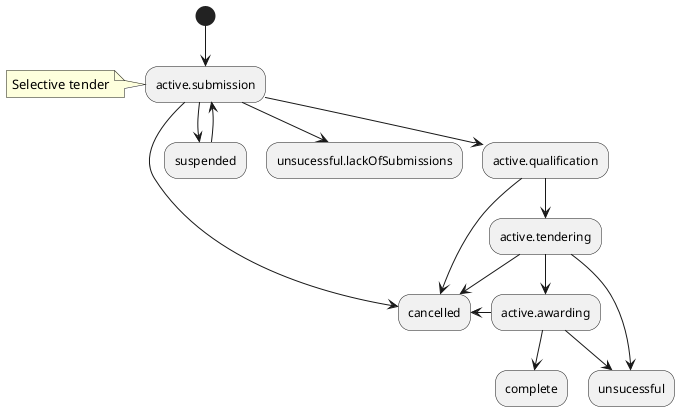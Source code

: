 @startuml
(*)--> active.submission
note left
Selective tender
end note
active.submission -right-> suspended
suspended --> active.submission
active.submission --> unsucessful.lackOfSubmissions
active.submission -->active.qualification
active.qualification --> active.tendering
active.tendering --> cancelled
active.tendering --> unsucessful
active.qualification --> cancelled
active.tendering--> active.awarding
active.awarding -left-> cancelled
active.awarding --> complete
active.awarding --> unsucessful
active.submission --> cancelled
@enduml



